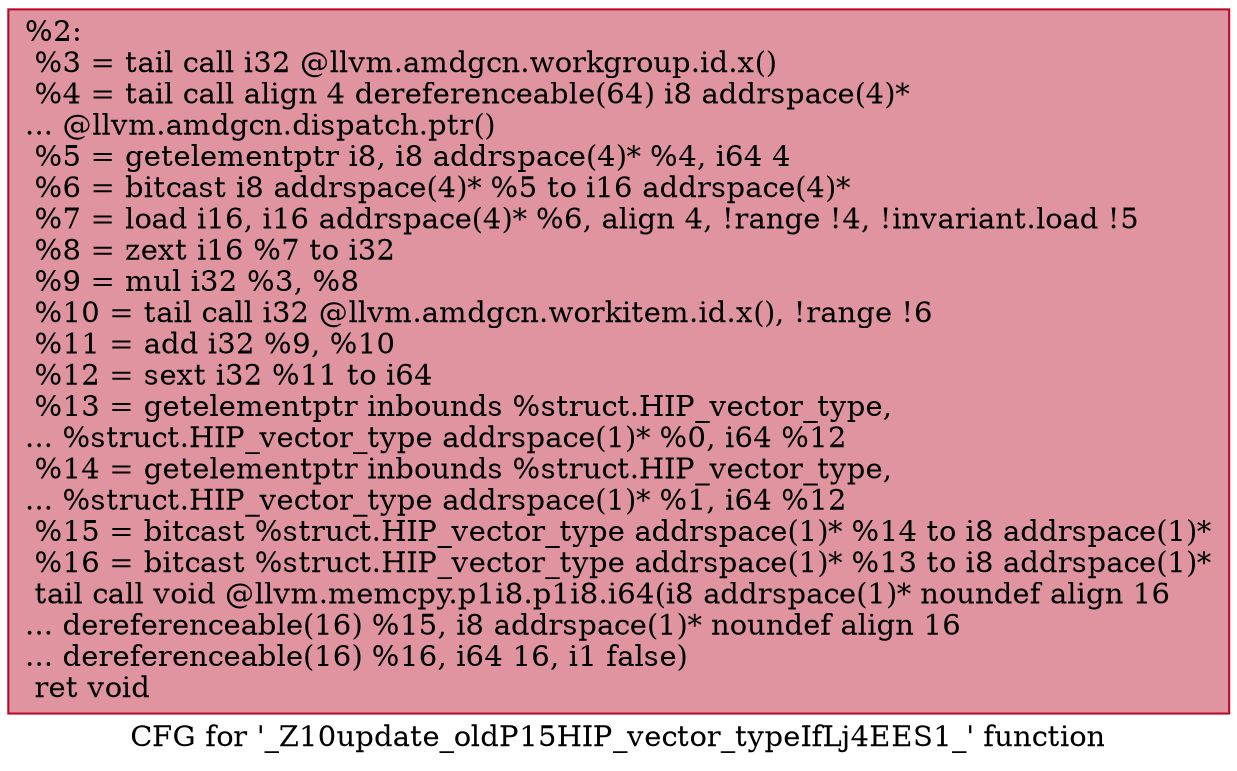 digraph "CFG for '_Z10update_oldP15HIP_vector_typeIfLj4EES1_' function" {
	label="CFG for '_Z10update_oldP15HIP_vector_typeIfLj4EES1_' function";

	Node0x466bbd0 [shape=record,color="#b70d28ff", style=filled, fillcolor="#b70d2870",label="{%2:\l  %3 = tail call i32 @llvm.amdgcn.workgroup.id.x()\l  %4 = tail call align 4 dereferenceable(64) i8 addrspace(4)*\l... @llvm.amdgcn.dispatch.ptr()\l  %5 = getelementptr i8, i8 addrspace(4)* %4, i64 4\l  %6 = bitcast i8 addrspace(4)* %5 to i16 addrspace(4)*\l  %7 = load i16, i16 addrspace(4)* %6, align 4, !range !4, !invariant.load !5\l  %8 = zext i16 %7 to i32\l  %9 = mul i32 %3, %8\l  %10 = tail call i32 @llvm.amdgcn.workitem.id.x(), !range !6\l  %11 = add i32 %9, %10\l  %12 = sext i32 %11 to i64\l  %13 = getelementptr inbounds %struct.HIP_vector_type,\l... %struct.HIP_vector_type addrspace(1)* %0, i64 %12\l  %14 = getelementptr inbounds %struct.HIP_vector_type,\l... %struct.HIP_vector_type addrspace(1)* %1, i64 %12\l  %15 = bitcast %struct.HIP_vector_type addrspace(1)* %14 to i8 addrspace(1)*\l  %16 = bitcast %struct.HIP_vector_type addrspace(1)* %13 to i8 addrspace(1)*\l  tail call void @llvm.memcpy.p1i8.p1i8.i64(i8 addrspace(1)* noundef align 16\l... dereferenceable(16) %15, i8 addrspace(1)* noundef align 16\l... dereferenceable(16) %16, i64 16, i1 false)\l  ret void\l}"];
}
